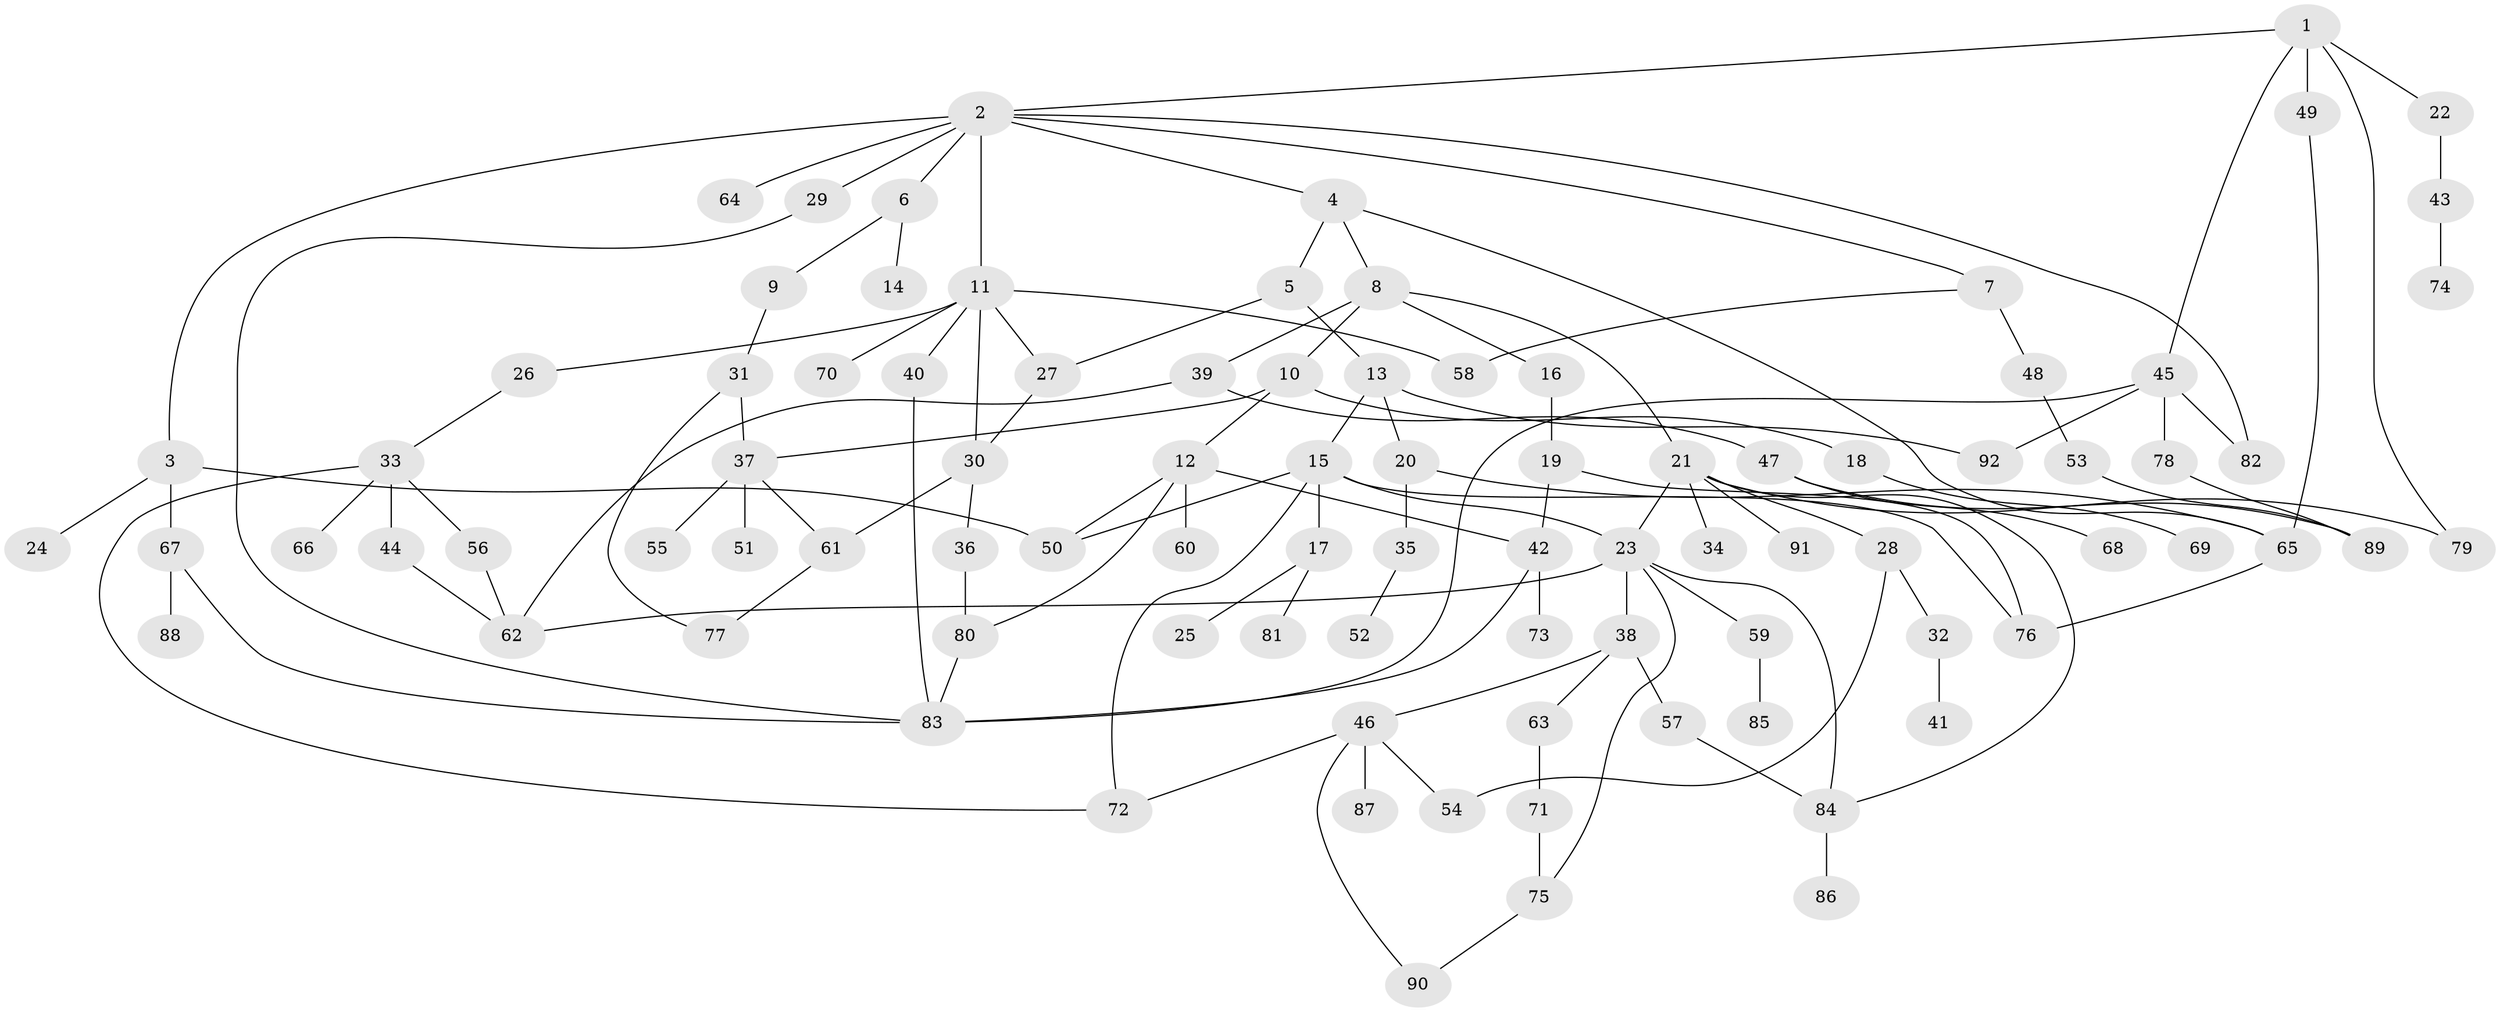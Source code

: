 // Generated by graph-tools (version 1.1) at 2025/25/03/09/25 03:25:26]
// undirected, 92 vertices, 126 edges
graph export_dot {
graph [start="1"]
  node [color=gray90,style=filled];
  1;
  2;
  3;
  4;
  5;
  6;
  7;
  8;
  9;
  10;
  11;
  12;
  13;
  14;
  15;
  16;
  17;
  18;
  19;
  20;
  21;
  22;
  23;
  24;
  25;
  26;
  27;
  28;
  29;
  30;
  31;
  32;
  33;
  34;
  35;
  36;
  37;
  38;
  39;
  40;
  41;
  42;
  43;
  44;
  45;
  46;
  47;
  48;
  49;
  50;
  51;
  52;
  53;
  54;
  55;
  56;
  57;
  58;
  59;
  60;
  61;
  62;
  63;
  64;
  65;
  66;
  67;
  68;
  69;
  70;
  71;
  72;
  73;
  74;
  75;
  76;
  77;
  78;
  79;
  80;
  81;
  82;
  83;
  84;
  85;
  86;
  87;
  88;
  89;
  90;
  91;
  92;
  1 -- 2;
  1 -- 22;
  1 -- 45;
  1 -- 49;
  1 -- 79;
  2 -- 3;
  2 -- 4;
  2 -- 6;
  2 -- 7;
  2 -- 11;
  2 -- 29;
  2 -- 64;
  2 -- 82;
  3 -- 24;
  3 -- 50;
  3 -- 67;
  4 -- 5;
  4 -- 8;
  4 -- 65;
  5 -- 13;
  5 -- 27;
  6 -- 9;
  6 -- 14;
  7 -- 48;
  7 -- 58;
  8 -- 10;
  8 -- 16;
  8 -- 21;
  8 -- 39;
  9 -- 31;
  10 -- 12;
  10 -- 18;
  10 -- 37;
  11 -- 26;
  11 -- 27;
  11 -- 40;
  11 -- 58;
  11 -- 70;
  11 -- 30;
  12 -- 42;
  12 -- 60;
  12 -- 50;
  12 -- 80;
  13 -- 15;
  13 -- 20;
  13 -- 92;
  15 -- 17;
  15 -- 50;
  15 -- 23;
  15 -- 76;
  15 -- 72;
  16 -- 19;
  17 -- 25;
  17 -- 81;
  18 -- 69;
  19 -- 42;
  19 -- 76;
  20 -- 35;
  20 -- 65;
  21 -- 23;
  21 -- 28;
  21 -- 34;
  21 -- 79;
  21 -- 91;
  21 -- 84;
  22 -- 43;
  23 -- 38;
  23 -- 59;
  23 -- 75;
  23 -- 62;
  23 -- 84;
  26 -- 33;
  27 -- 30;
  28 -- 32;
  28 -- 54;
  29 -- 83;
  30 -- 36;
  30 -- 61;
  31 -- 77;
  31 -- 37;
  32 -- 41;
  33 -- 44;
  33 -- 56;
  33 -- 66;
  33 -- 72;
  35 -- 52;
  36 -- 80;
  37 -- 51;
  37 -- 55;
  37 -- 61;
  38 -- 46;
  38 -- 57;
  38 -- 63;
  39 -- 47;
  39 -- 62;
  40 -- 83;
  42 -- 73;
  42 -- 83;
  43 -- 74;
  44 -- 62;
  45 -- 78;
  45 -- 92;
  45 -- 82;
  45 -- 83;
  46 -- 54;
  46 -- 72;
  46 -- 87;
  46 -- 90;
  47 -- 68;
  47 -- 89;
  48 -- 53;
  49 -- 65;
  53 -- 89;
  56 -- 62;
  57 -- 84;
  59 -- 85;
  61 -- 77;
  63 -- 71;
  65 -- 76;
  67 -- 88;
  67 -- 83;
  71 -- 75;
  75 -- 90;
  78 -- 89;
  80 -- 83;
  84 -- 86;
}
